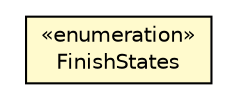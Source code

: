 #!/usr/local/bin/dot
#
# Class diagram 
# Generated by UMLGraph version R5_6 (http://www.umlgraph.org/)
#

digraph G {
	edge [fontname="Helvetica",fontsize=10,labelfontname="Helvetica",labelfontsize=10];
	node [fontname="Helvetica",fontsize=10,shape=plaintext];
	nodesep=0.25;
	ranksep=0.5;
	// jason.asSemantics.GoalListener.FinishStates
	c29628 [label=<<table title="jason.asSemantics.GoalListener.FinishStates" border="0" cellborder="1" cellspacing="0" cellpadding="2" port="p" bgcolor="lemonChiffon" href="./GoalListener.FinishStates.html">
		<tr><td><table border="0" cellspacing="0" cellpadding="1">
<tr><td align="center" balign="center"> &#171;enumeration&#187; </td></tr>
<tr><td align="center" balign="center"> FinishStates </td></tr>
		</table></td></tr>
		</table>>, URL="./GoalListener.FinishStates.html", fontname="Helvetica", fontcolor="black", fontsize=10.0];
}

